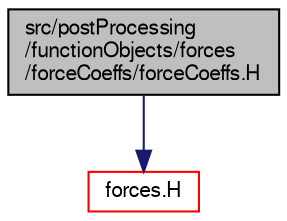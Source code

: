 digraph "src/postProcessing/functionObjects/forces/forceCoeffs/forceCoeffs.H"
{
  bgcolor="transparent";
  edge [fontname="FreeSans",fontsize="10",labelfontname="FreeSans",labelfontsize="10"];
  node [fontname="FreeSans",fontsize="10",shape=record];
  Node0 [label="src/postProcessing\l/functionObjects/forces\l/forceCoeffs/forceCoeffs.H",height=0.2,width=0.4,color="black", fillcolor="grey75", style="filled", fontcolor="black"];
  Node0 -> Node1 [color="midnightblue",fontsize="10",style="solid",fontname="FreeSans"];
  Node1 [label="forces.H",height=0.2,width=0.4,color="red",URL="$a13511.html"];
}
